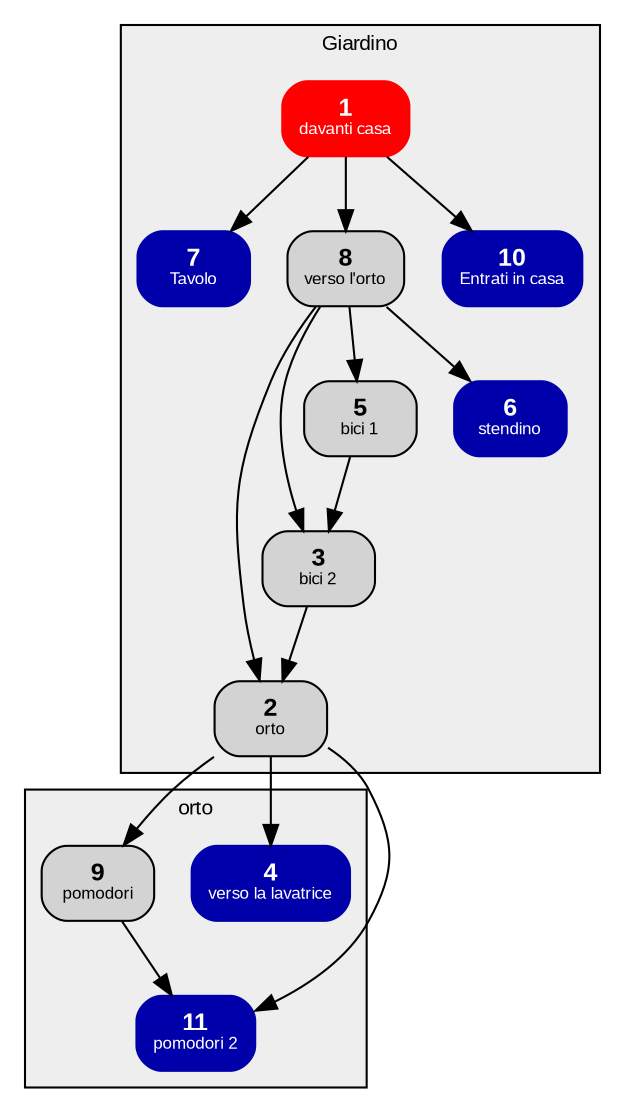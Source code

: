 digraph abstract {
  size="1000,1000";
  graph [fontname="arial", fontsize=10];
  node [fontname="arial", fontsize=12, style="rounded,filled", shape=box];
  edge [fontname="arial", fontsize=12];1[label=<<b>1</b><br /><font point-size="8">davanti casa</font>>,color="#FF0000", fontcolor="#FFFFFF"]
2[label=<<b>2</b><br /><font point-size="8">orto</font>>]
3[label=<<b>3</b><br /><font point-size="8">bici 2</font>>]
4[label=<<b>4</b><br /><font point-size="8">verso la lavatrice</font>>,color="#0000AA", fontcolor="#FFFFFF"]
5[label=<<b>5</b><br /><font point-size="8">bici 1</font>>]
6[label=<<b>6</b><br /><font point-size="8">stendino</font>>,color="#0000AA", fontcolor="#FFFFFF"]
7[label=<<b>7</b><br /><font point-size="8">Tavolo</font>>,color="#0000AA", fontcolor="#FFFFFF"]
8[label=<<b>8</b><br /><font point-size="8">verso l'orto</font>>]
9[label=<<b>9</b><br /><font point-size="8">pomodori</font>>]
10[label=<<b>10</b><br /><font point-size="8">Entrati in casa</font>>,color="#0000AA", fontcolor="#FFFFFF"]
11[label=<<b>11</b><br /><font point-size="8">pomodori 2</font>>,color="#0000AA", fontcolor="#FFFFFF"]
     subgraph cluster1 {
  		graph [fontname="arial", fontsize=10];
  		node [fontname="arial", fontsize=10, style="rounded,filled", shape=box,color=white];
  		edge [fontname="arial", fontsize=10];          style=filled
          fillcolor="#EEEEEE"
          color=black
          label = "Giardino"
          labelfontsize=14
          labelfontname=arial
            1 -> 10;
            1 -> 8;
            1 -> 7;
            3 -> 2;
            5 -> 3;
            8 -> 5;
            8 -> 3;
            8 -> 6;
            8 -> 2;
     }
     subgraph cluster2 {
  		graph [fontname="arial", fontsize=10];
  		node [fontname="arial", fontsize=10, style="rounded,filled", shape=box,color=white];
  		edge [fontname="arial", fontsize=10];          style=filled
          fillcolor="#EEEEEE"
          color=black
          label = "orto"
          labelfontsize=14
          labelfontname=arial
            2 -> 9;
            2 -> 11;
            2 -> 4;
            9 -> 11;
     }
}
